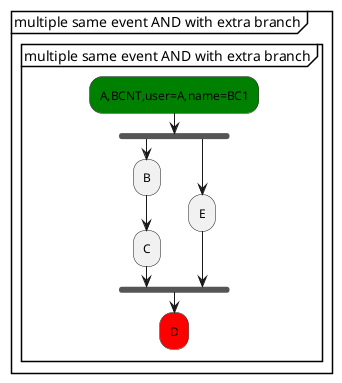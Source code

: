 @startuml
partition "multiple same event AND with extra branch" {
    group "multiple same event AND with extra branch"
        #green:A,BCNT,user=A,name=BC1;
        fork
            :B;
            :C;
        fork again
            :E;
        end fork
        #red:D;
    end group
}
@enduml